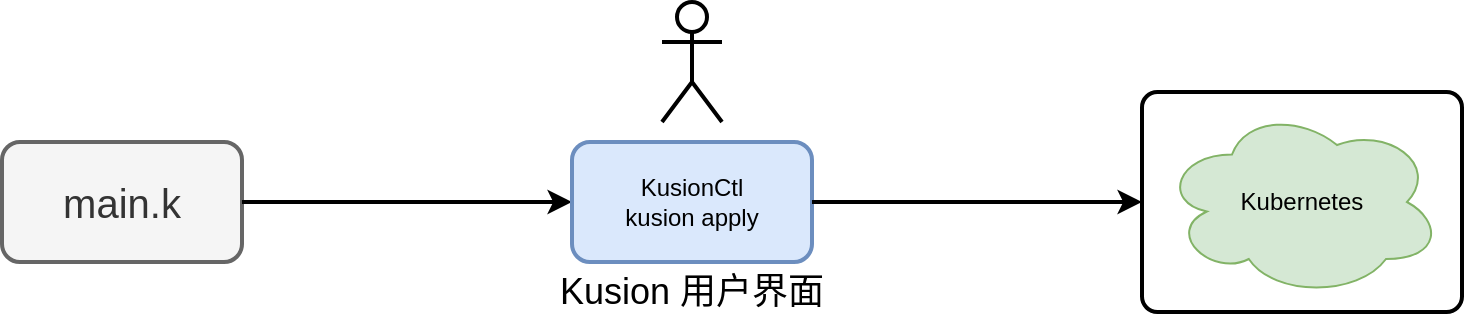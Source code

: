 <mxfile version="14.9.6" type="device"><diagram id="B8-tpyZa-beBFCcC5AaC" name="第 1 页"><mxGraphModel dx="1719" dy="672" grid="1" gridSize="10" guides="1" tooltips="1" connect="1" arrows="1" fold="1" page="1" pageScale="1" pageWidth="827" pageHeight="1169" math="0" shadow="0"><root><mxCell id="0"/><mxCell id="1" parent="0"/><mxCell id="M3SPfxfsfJXeYGEfHCpx-1" value="&lt;font style=&quot;font-size: 20px&quot;&gt;main.k&lt;/font&gt;" style="rounded=1;whiteSpace=wrap;html=1;strokeWidth=2;fillColor=#f5f5f5;strokeColor=#666666;fontColor=#333333;" parent="1" vertex="1"><mxGeometry x="-250" y="200" width="120" height="60" as="geometry"/></mxCell><mxCell id="M3SPfxfsfJXeYGEfHCpx-10" value="" style="endArrow=classic;html=1;strokeWidth=2;exitX=1;exitY=0.5;exitDx=0;exitDy=0;entryX=0;entryY=0.5;entryDx=0;entryDy=0;" parent="1" source="M3SPfxfsfJXeYGEfHCpx-1" target="rmFlpUaCRtVdIq0S19Xr-1" edge="1"><mxGeometry width="50" height="50" relative="1" as="geometry"><mxPoint x="-280" y="180" as="sourcePoint"/><mxPoint x="40" y="230" as="targetPoint"/></mxGeometry></mxCell><mxCell id="rmFlpUaCRtVdIq0S19Xr-1" value="KusionCtl&lt;br&gt;kusion apply" style="rounded=1;whiteSpace=wrap;html=1;strokeWidth=2;fillColor=#dae8fc;strokeColor=#6c8ebf;" parent="1" vertex="1"><mxGeometry x="35" y="200" width="120" height="60" as="geometry"/></mxCell><mxCell id="rmFlpUaCRtVdIq0S19Xr-2" value="&lt;span&gt;Kubernetes&lt;/span&gt;" style="ellipse;shape=cloud;whiteSpace=wrap;html=1;fillColor=#d5e8d4;strokeColor=#82b366;" parent="1" vertex="1"><mxGeometry x="330" y="182.5" width="140" height="95" as="geometry"/></mxCell><mxCell id="rmFlpUaCRtVdIq0S19Xr-3" value="" style="endArrow=classic;html=1;strokeWidth=2;exitX=1;exitY=0.5;exitDx=0;exitDy=0;entryX=0;entryY=0.5;entryDx=0;entryDy=0;" parent="1" source="rmFlpUaCRtVdIq0S19Xr-1" target="rmFlpUaCRtVdIq0S19Xr-6" edge="1"><mxGeometry width="50" height="50" relative="1" as="geometry"><mxPoint x="-93" y="240" as="sourcePoint"/><mxPoint x="270" y="230" as="targetPoint"/></mxGeometry></mxCell><mxCell id="rmFlpUaCRtVdIq0S19Xr-6" value="" style="rounded=1;whiteSpace=wrap;html=1;fillColor=none;strokeWidth=2;arcSize=7;" parent="1" vertex="1"><mxGeometry x="320" y="175" width="160" height="110" as="geometry"/></mxCell><mxCell id="rmFlpUaCRtVdIq0S19Xr-7" value="" style="shape=umlActor;verticalLabelPosition=bottom;verticalAlign=top;html=1;outlineConnect=0;strokeWidth=2;fillColor=none;" parent="1" vertex="1"><mxGeometry x="80" y="130" width="30" height="60" as="geometry"/></mxCell><mxCell id="SbGL2yOIjLp46lqHl1lB-1" value="Kusion 用户界面" style="text;html=1;strokeColor=none;fillColor=none;align=center;verticalAlign=middle;whiteSpace=wrap;rounded=0;fontSize=18;" vertex="1" parent="1"><mxGeometry x="20" y="265" width="150" height="20" as="geometry"/></mxCell></root></mxGraphModel></diagram></mxfile>